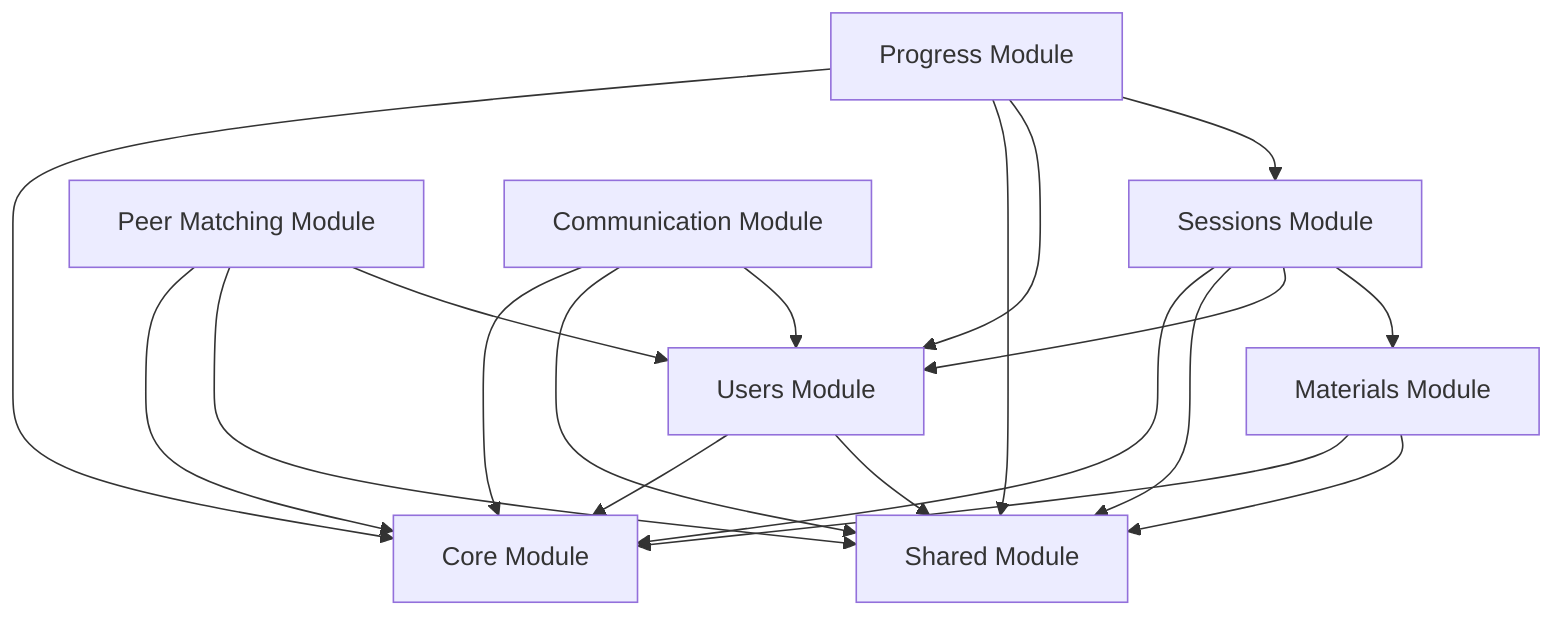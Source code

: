 graph TD;
    Core["Core Module"]
    Shared["Shared Module"]
    Users["Users Module"]
    Materials["Materials Module"]
    Sessions["Sessions Module"]
    PeerMatching["Peer Matching Module"]
    Communication["Communication Module"]
    Progress["Progress Module"]
    
    Users-->Core
    Materials-->Core
    Sessions-->Core
    PeerMatching-->Core
    Communication-->Core
    Progress-->Core
    
    Users-->Shared
    Materials-->Shared
    Sessions-->Shared
    PeerMatching-->Shared
    Communication-->Shared
    Progress-->Shared
    
    Sessions-->Users
    PeerMatching-->Users
    Communication-->Users
    Progress-->Users
    
    Sessions-->Materials
    Progress-->Sessions